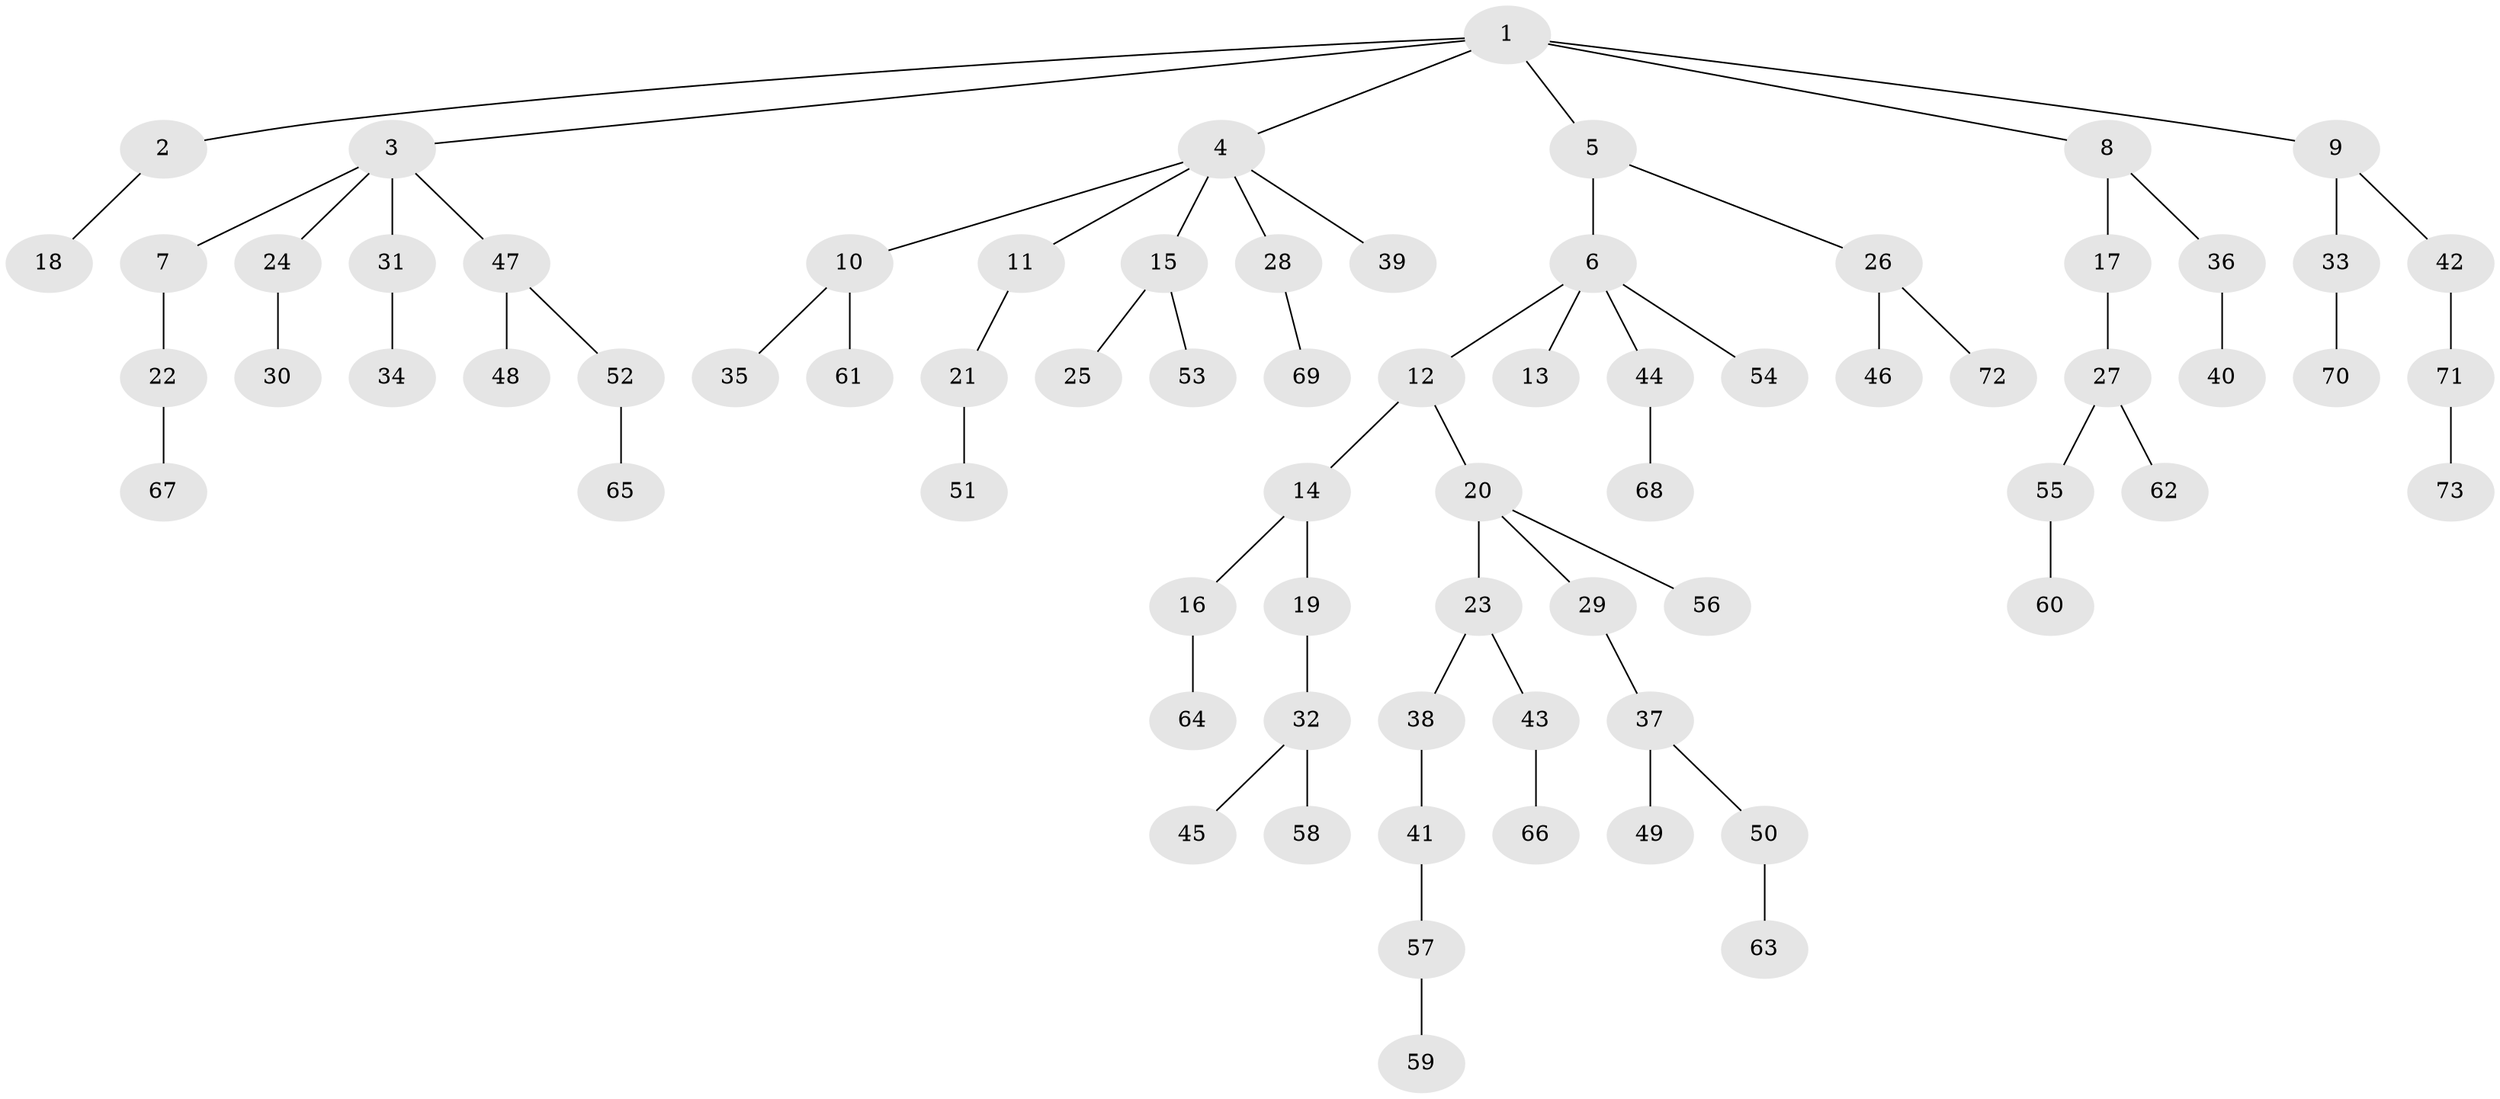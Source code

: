 // Generated by graph-tools (version 1.1) at 2025/52/03/09/25 04:52:31]
// undirected, 73 vertices, 72 edges
graph export_dot {
graph [start="1"]
  node [color=gray90,style=filled];
  1;
  2;
  3;
  4;
  5;
  6;
  7;
  8;
  9;
  10;
  11;
  12;
  13;
  14;
  15;
  16;
  17;
  18;
  19;
  20;
  21;
  22;
  23;
  24;
  25;
  26;
  27;
  28;
  29;
  30;
  31;
  32;
  33;
  34;
  35;
  36;
  37;
  38;
  39;
  40;
  41;
  42;
  43;
  44;
  45;
  46;
  47;
  48;
  49;
  50;
  51;
  52;
  53;
  54;
  55;
  56;
  57;
  58;
  59;
  60;
  61;
  62;
  63;
  64;
  65;
  66;
  67;
  68;
  69;
  70;
  71;
  72;
  73;
  1 -- 2;
  1 -- 3;
  1 -- 4;
  1 -- 5;
  1 -- 8;
  1 -- 9;
  2 -- 18;
  3 -- 7;
  3 -- 24;
  3 -- 31;
  3 -- 47;
  4 -- 10;
  4 -- 11;
  4 -- 15;
  4 -- 28;
  4 -- 39;
  5 -- 6;
  5 -- 26;
  6 -- 12;
  6 -- 13;
  6 -- 44;
  6 -- 54;
  7 -- 22;
  8 -- 17;
  8 -- 36;
  9 -- 33;
  9 -- 42;
  10 -- 35;
  10 -- 61;
  11 -- 21;
  12 -- 14;
  12 -- 20;
  14 -- 16;
  14 -- 19;
  15 -- 25;
  15 -- 53;
  16 -- 64;
  17 -- 27;
  19 -- 32;
  20 -- 23;
  20 -- 29;
  20 -- 56;
  21 -- 51;
  22 -- 67;
  23 -- 38;
  23 -- 43;
  24 -- 30;
  26 -- 46;
  26 -- 72;
  27 -- 55;
  27 -- 62;
  28 -- 69;
  29 -- 37;
  31 -- 34;
  32 -- 45;
  32 -- 58;
  33 -- 70;
  36 -- 40;
  37 -- 49;
  37 -- 50;
  38 -- 41;
  41 -- 57;
  42 -- 71;
  43 -- 66;
  44 -- 68;
  47 -- 48;
  47 -- 52;
  50 -- 63;
  52 -- 65;
  55 -- 60;
  57 -- 59;
  71 -- 73;
}
